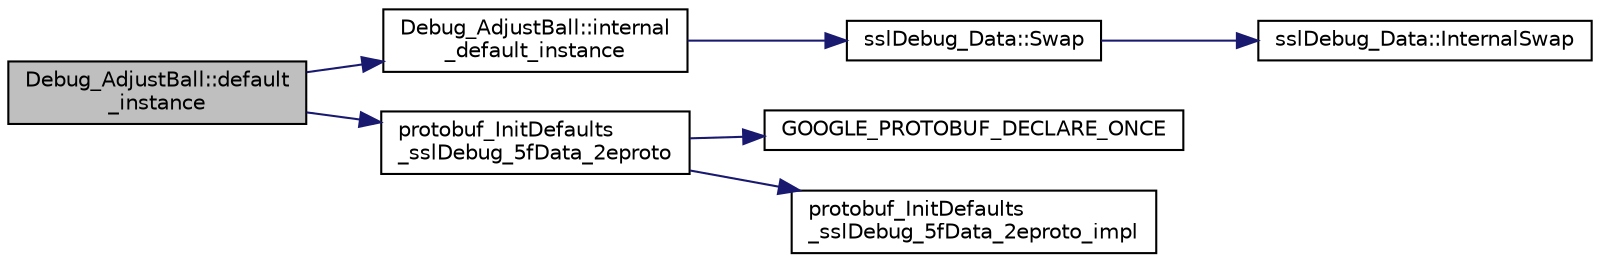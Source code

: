 digraph "Debug_AdjustBall::default_instance"
{
 // INTERACTIVE_SVG=YES
  edge [fontname="Helvetica",fontsize="10",labelfontname="Helvetica",labelfontsize="10"];
  node [fontname="Helvetica",fontsize="10",shape=record];
  rankdir="LR";
  Node1 [label="Debug_AdjustBall::default\l_instance",height=0.2,width=0.4,color="black", fillcolor="grey75", style="filled", fontcolor="black"];
  Node1 -> Node2 [color="midnightblue",fontsize="10",style="solid",fontname="Helvetica"];
  Node2 [label="Debug_AdjustBall::internal\l_default_instance",height=0.2,width=0.4,color="black", fillcolor="white", style="filled",URL="$d9/d50/class_debug___adjust_ball.html#a52716443550b2588b0dff0063b4b4b97"];
  Node2 -> Node3 [color="midnightblue",fontsize="10",style="solid",fontname="Helvetica"];
  Node3 [label="sslDebug_Data::Swap",height=0.2,width=0.4,color="black", fillcolor="white", style="filled",URL="$d4/d17/classssl_debug___data.html#af803d7f7fe7f09ef001308777613478e"];
  Node3 -> Node4 [color="midnightblue",fontsize="10",style="solid",fontname="Helvetica"];
  Node4 [label="sslDebug_Data::InternalSwap",height=0.2,width=0.4,color="black", fillcolor="white", style="filled",URL="$d4/d17/classssl_debug___data.html#aaa637191c2ab15c4b8bfe78c6f9b098a"];
  Node1 -> Node5 [color="midnightblue",fontsize="10",style="solid",fontname="Helvetica"];
  Node5 [label="protobuf_InitDefaults\l_sslDebug_5fData_2eproto",height=0.2,width=0.4,color="black", fillcolor="white", style="filled",URL="$de/d3d/ssl_debug___data_8pb_8cc.html#a0070070cfa76c070921a3fc2bc7c388b"];
  Node5 -> Node6 [color="midnightblue",fontsize="10",style="solid",fontname="Helvetica"];
  Node6 [label="GOOGLE_PROTOBUF_DECLARE_ONCE",height=0.2,width=0.4,color="black", fillcolor="white", style="filled",URL="$de/d3d/ssl_debug___data_8pb_8cc.html#adf2e32c6ade40588a9ca6241ec879775"];
  Node5 -> Node7 [color="midnightblue",fontsize="10",style="solid",fontname="Helvetica"];
  Node7 [label="protobuf_InitDefaults\l_sslDebug_5fData_2eproto_impl",height=0.2,width=0.4,color="black", fillcolor="white", style="filled",URL="$de/d3d/ssl_debug___data_8pb_8cc.html#a68c73c3d75dda6d2390f18d60cbb202a"];
}
